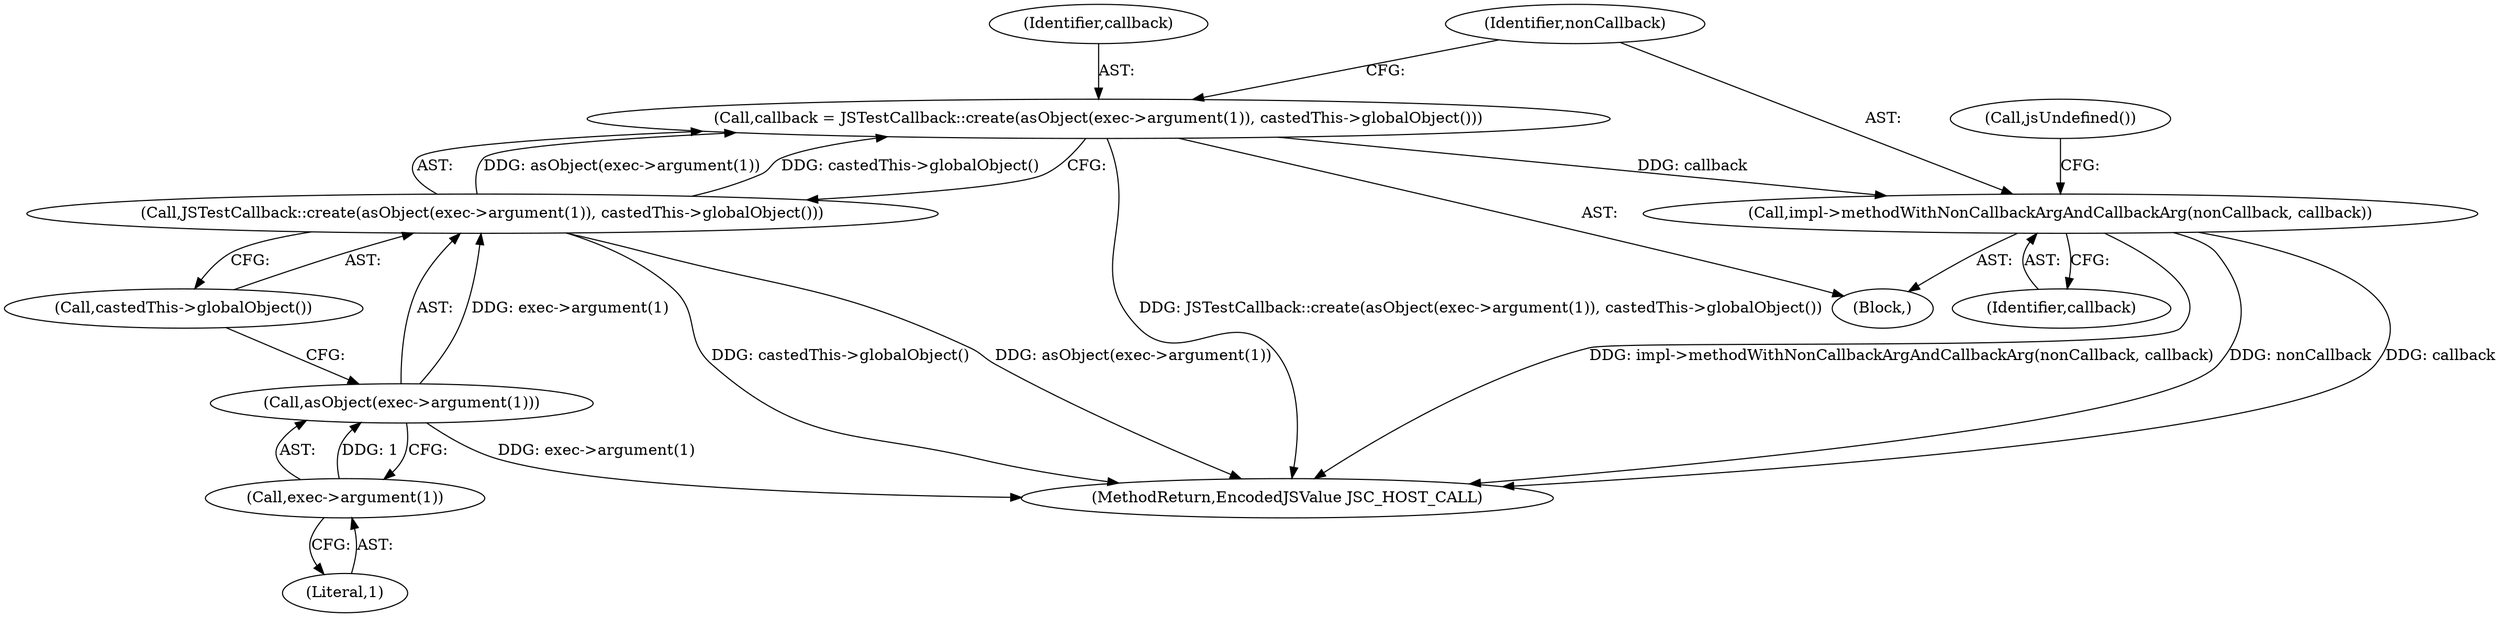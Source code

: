 digraph "0_Chrome_b944f670bb7a8a919daac497a4ea0536c954c201_35@API" {
"1000158" [label="(Call,callback = JSTestCallback::create(asObject(exec->argument(1)), castedThis->globalObject()))"];
"1000160" [label="(Call,JSTestCallback::create(asObject(exec->argument(1)), castedThis->globalObject()))"];
"1000161" [label="(Call,asObject(exec->argument(1)))"];
"1000162" [label="(Call,exec->argument(1))"];
"1000165" [label="(Call,impl->methodWithNonCallbackArgAndCallbackArg(nonCallback, callback))"];
"1000161" [label="(Call,asObject(exec->argument(1)))"];
"1000163" [label="(Literal,1)"];
"1000158" [label="(Call,callback = JSTestCallback::create(asObject(exec->argument(1)), castedThis->globalObject()))"];
"1000171" [label="(MethodReturn,EncodedJSValue JSC_HOST_CALL)"];
"1000166" [label="(Identifier,nonCallback)"];
"1000160" [label="(Call,JSTestCallback::create(asObject(exec->argument(1)), castedThis->globalObject()))"];
"1000170" [label="(Call,jsUndefined())"];
"1000159" [label="(Identifier,callback)"];
"1000164" [label="(Call,castedThis->globalObject())"];
"1000167" [label="(Identifier,callback)"];
"1000102" [label="(Block,)"];
"1000165" [label="(Call,impl->methodWithNonCallbackArgAndCallbackArg(nonCallback, callback))"];
"1000162" [label="(Call,exec->argument(1))"];
"1000158" -> "1000102"  [label="AST: "];
"1000158" -> "1000160"  [label="CFG: "];
"1000159" -> "1000158"  [label="AST: "];
"1000160" -> "1000158"  [label="AST: "];
"1000166" -> "1000158"  [label="CFG: "];
"1000158" -> "1000171"  [label="DDG: JSTestCallback::create(asObject(exec->argument(1)), castedThis->globalObject())"];
"1000160" -> "1000158"  [label="DDG: asObject(exec->argument(1))"];
"1000160" -> "1000158"  [label="DDG: castedThis->globalObject()"];
"1000158" -> "1000165"  [label="DDG: callback"];
"1000160" -> "1000164"  [label="CFG: "];
"1000161" -> "1000160"  [label="AST: "];
"1000164" -> "1000160"  [label="AST: "];
"1000160" -> "1000171"  [label="DDG: castedThis->globalObject()"];
"1000160" -> "1000171"  [label="DDG: asObject(exec->argument(1))"];
"1000161" -> "1000160"  [label="DDG: exec->argument(1)"];
"1000161" -> "1000162"  [label="CFG: "];
"1000162" -> "1000161"  [label="AST: "];
"1000164" -> "1000161"  [label="CFG: "];
"1000161" -> "1000171"  [label="DDG: exec->argument(1)"];
"1000162" -> "1000161"  [label="DDG: 1"];
"1000162" -> "1000163"  [label="CFG: "];
"1000163" -> "1000162"  [label="AST: "];
"1000165" -> "1000102"  [label="AST: "];
"1000165" -> "1000167"  [label="CFG: "];
"1000166" -> "1000165"  [label="AST: "];
"1000167" -> "1000165"  [label="AST: "];
"1000170" -> "1000165"  [label="CFG: "];
"1000165" -> "1000171"  [label="DDG: nonCallback"];
"1000165" -> "1000171"  [label="DDG: callback"];
"1000165" -> "1000171"  [label="DDG: impl->methodWithNonCallbackArgAndCallbackArg(nonCallback, callback)"];
}
